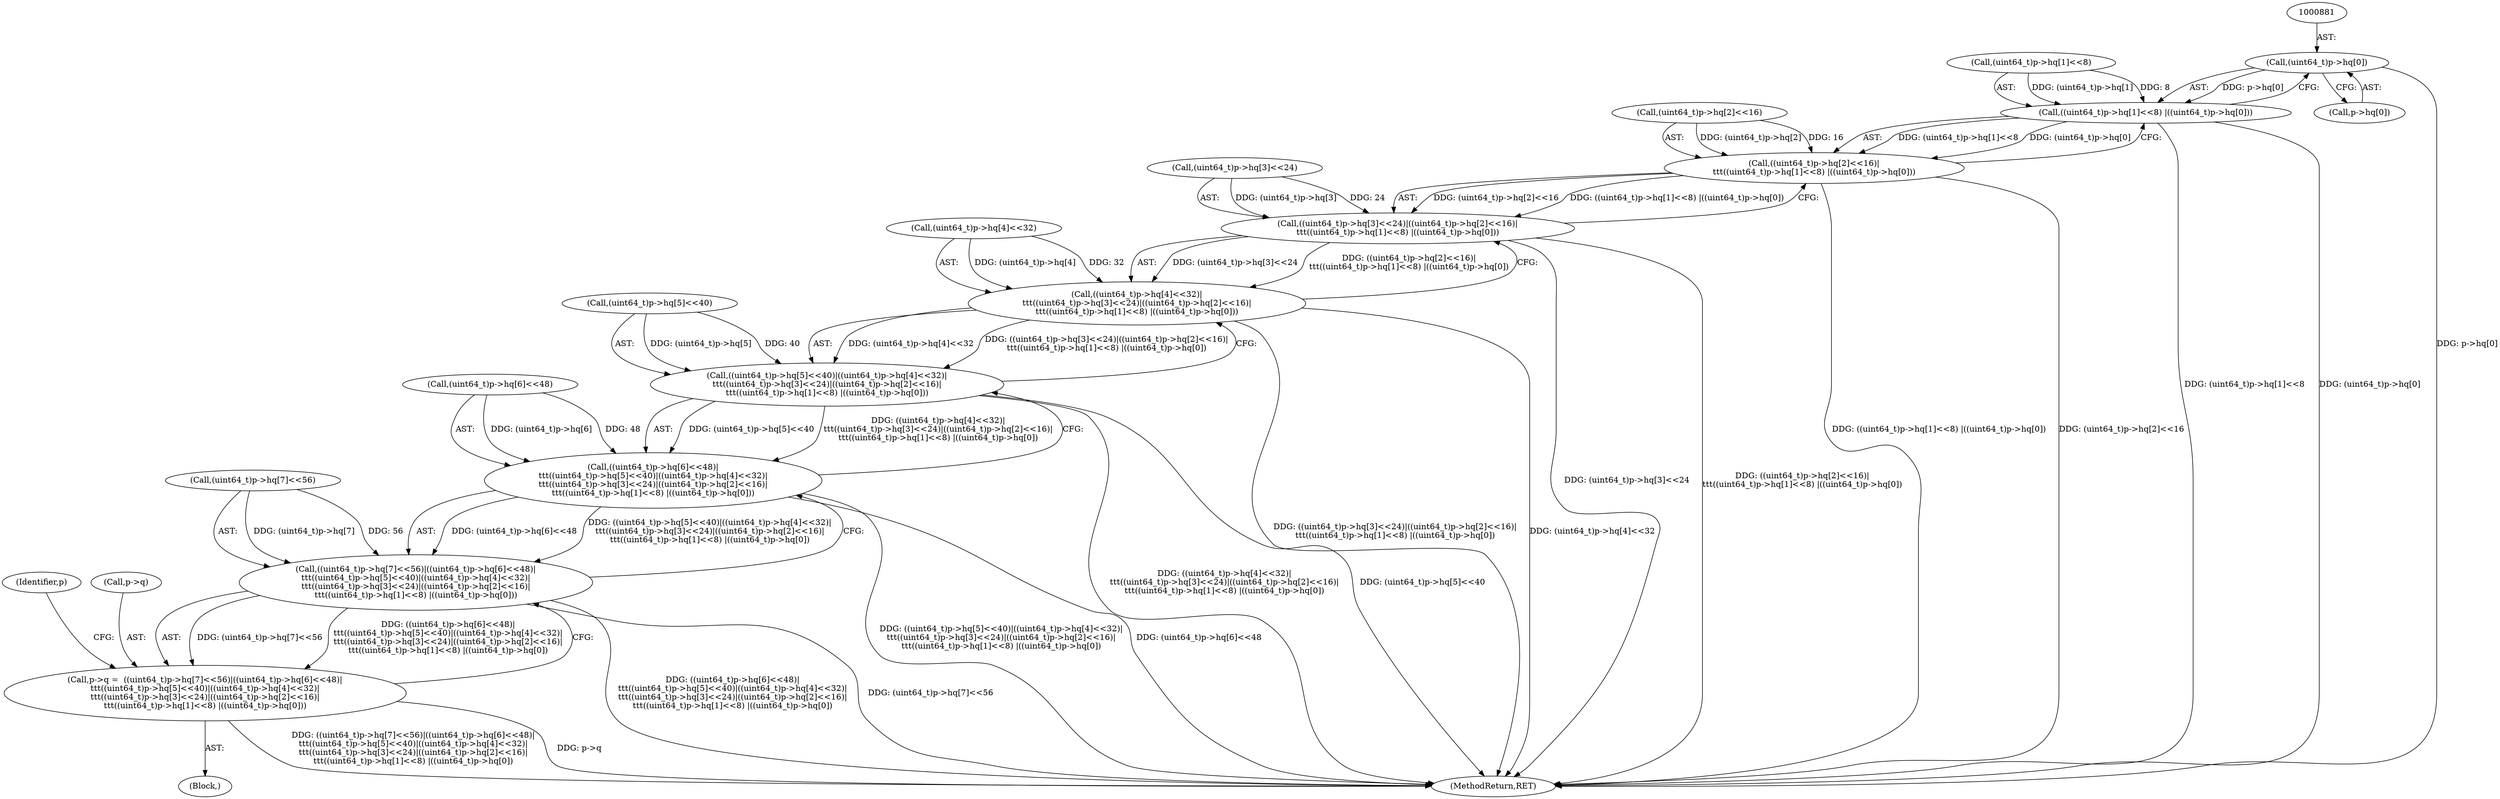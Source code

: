 digraph "0_file_59e63838913eee47f5c120a6c53d4565af638158@pointer" {
"1000880" [label="(Call,(uint64_t)p->hq[0])"];
"1000870" [label="(Call,((uint64_t)p->hq[1]<<8) |((uint64_t)p->hq[0]))"];
"1000860" [label="(Call,((uint64_t)p->hq[2]<<16)|\n\t\t\t((uint64_t)p->hq[1]<<8) |((uint64_t)p->hq[0]))"];
"1000850" [label="(Call,((uint64_t)p->hq[3]<<24)|((uint64_t)p->hq[2]<<16)|\n\t\t\t((uint64_t)p->hq[1]<<8) |((uint64_t)p->hq[0]))"];
"1000840" [label="(Call,((uint64_t)p->hq[4]<<32)|\n\t\t\t((uint64_t)p->hq[3]<<24)|((uint64_t)p->hq[2]<<16)|\n\t\t\t((uint64_t)p->hq[1]<<8) |((uint64_t)p->hq[0]))"];
"1000830" [label="(Call,((uint64_t)p->hq[5]<<40)|((uint64_t)p->hq[4]<<32)|\n\t\t\t((uint64_t)p->hq[3]<<24)|((uint64_t)p->hq[2]<<16)|\n\t\t\t((uint64_t)p->hq[1]<<8) |((uint64_t)p->hq[0]))"];
"1000820" [label="(Call,((uint64_t)p->hq[6]<<48)|\n\t\t\t((uint64_t)p->hq[5]<<40)|((uint64_t)p->hq[4]<<32)|\n\t\t\t((uint64_t)p->hq[3]<<24)|((uint64_t)p->hq[2]<<16)|\n\t\t\t((uint64_t)p->hq[1]<<8) |((uint64_t)p->hq[0]))"];
"1000810" [label="(Call,((uint64_t)p->hq[7]<<56)|((uint64_t)p->hq[6]<<48)|\n\t\t\t((uint64_t)p->hq[5]<<40)|((uint64_t)p->hq[4]<<32)|\n\t\t\t((uint64_t)p->hq[3]<<24)|((uint64_t)p->hq[2]<<16)|\n\t\t\t((uint64_t)p->hq[1]<<8) |((uint64_t)p->hq[0]))"];
"1000806" [label="(Call,p->q =  ((uint64_t)p->hq[7]<<56)|((uint64_t)p->hq[6]<<48)|\n\t\t\t((uint64_t)p->hq[5]<<40)|((uint64_t)p->hq[4]<<32)|\n\t\t\t((uint64_t)p->hq[3]<<24)|((uint64_t)p->hq[2]<<16)|\n\t\t\t((uint64_t)p->hq[1]<<8) |((uint64_t)p->hq[0]))"];
"1000820" [label="(Call,((uint64_t)p->hq[6]<<48)|\n\t\t\t((uint64_t)p->hq[5]<<40)|((uint64_t)p->hq[4]<<32)|\n\t\t\t((uint64_t)p->hq[3]<<24)|((uint64_t)p->hq[2]<<16)|\n\t\t\t((uint64_t)p->hq[1]<<8) |((uint64_t)p->hq[0]))"];
"1000851" [label="(Call,(uint64_t)p->hq[3]<<24)"];
"1000841" [label="(Call,(uint64_t)p->hq[4]<<32)"];
"1000821" [label="(Call,(uint64_t)p->hq[6]<<48)"];
"1000850" [label="(Call,((uint64_t)p->hq[3]<<24)|((uint64_t)p->hq[2]<<16)|\n\t\t\t((uint64_t)p->hq[1]<<8) |((uint64_t)p->hq[0]))"];
"1000870" [label="(Call,((uint64_t)p->hq[1]<<8) |((uint64_t)p->hq[0]))"];
"1000880" [label="(Call,(uint64_t)p->hq[0])"];
"1000811" [label="(Call,(uint64_t)p->hq[7]<<56)"];
"1000830" [label="(Call,((uint64_t)p->hq[5]<<40)|((uint64_t)p->hq[4]<<32)|\n\t\t\t((uint64_t)p->hq[3]<<24)|((uint64_t)p->hq[2]<<16)|\n\t\t\t((uint64_t)p->hq[1]<<8) |((uint64_t)p->hq[0]))"];
"1000831" [label="(Call,(uint64_t)p->hq[5]<<40)"];
"1000861" [label="(Call,(uint64_t)p->hq[2]<<16)"];
"1000888" [label="(Identifier,p)"];
"1000882" [label="(Call,p->hq[0])"];
"1000807" [label="(Call,p->q)"];
"1000810" [label="(Call,((uint64_t)p->hq[7]<<56)|((uint64_t)p->hq[6]<<48)|\n\t\t\t((uint64_t)p->hq[5]<<40)|((uint64_t)p->hq[4]<<32)|\n\t\t\t((uint64_t)p->hq[3]<<24)|((uint64_t)p->hq[2]<<16)|\n\t\t\t((uint64_t)p->hq[1]<<8) |((uint64_t)p->hq[0]))"];
"1000871" [label="(Call,(uint64_t)p->hq[1]<<8)"];
"1000909" [label="(MethodReturn,RET)"];
"1000860" [label="(Call,((uint64_t)p->hq[2]<<16)|\n\t\t\t((uint64_t)p->hq[1]<<8) |((uint64_t)p->hq[0]))"];
"1000840" [label="(Call,((uint64_t)p->hq[4]<<32)|\n\t\t\t((uint64_t)p->hq[3]<<24)|((uint64_t)p->hq[2]<<16)|\n\t\t\t((uint64_t)p->hq[1]<<8) |((uint64_t)p->hq[0]))"];
"1000124" [label="(Block,)"];
"1000806" [label="(Call,p->q =  ((uint64_t)p->hq[7]<<56)|((uint64_t)p->hq[6]<<48)|\n\t\t\t((uint64_t)p->hq[5]<<40)|((uint64_t)p->hq[4]<<32)|\n\t\t\t((uint64_t)p->hq[3]<<24)|((uint64_t)p->hq[2]<<16)|\n\t\t\t((uint64_t)p->hq[1]<<8) |((uint64_t)p->hq[0]))"];
"1000880" -> "1000870"  [label="AST: "];
"1000880" -> "1000882"  [label="CFG: "];
"1000881" -> "1000880"  [label="AST: "];
"1000882" -> "1000880"  [label="AST: "];
"1000870" -> "1000880"  [label="CFG: "];
"1000880" -> "1000909"  [label="DDG: p->hq[0]"];
"1000880" -> "1000870"  [label="DDG: p->hq[0]"];
"1000870" -> "1000860"  [label="AST: "];
"1000871" -> "1000870"  [label="AST: "];
"1000860" -> "1000870"  [label="CFG: "];
"1000870" -> "1000909"  [label="DDG: (uint64_t)p->hq[1]<<8"];
"1000870" -> "1000909"  [label="DDG: (uint64_t)p->hq[0]"];
"1000870" -> "1000860"  [label="DDG: (uint64_t)p->hq[1]<<8"];
"1000870" -> "1000860"  [label="DDG: (uint64_t)p->hq[0]"];
"1000871" -> "1000870"  [label="DDG: (uint64_t)p->hq[1]"];
"1000871" -> "1000870"  [label="DDG: 8"];
"1000860" -> "1000850"  [label="AST: "];
"1000861" -> "1000860"  [label="AST: "];
"1000850" -> "1000860"  [label="CFG: "];
"1000860" -> "1000909"  [label="DDG: ((uint64_t)p->hq[1]<<8) |((uint64_t)p->hq[0])"];
"1000860" -> "1000909"  [label="DDG: (uint64_t)p->hq[2]<<16"];
"1000860" -> "1000850"  [label="DDG: (uint64_t)p->hq[2]<<16"];
"1000860" -> "1000850"  [label="DDG: ((uint64_t)p->hq[1]<<8) |((uint64_t)p->hq[0])"];
"1000861" -> "1000860"  [label="DDG: (uint64_t)p->hq[2]"];
"1000861" -> "1000860"  [label="DDG: 16"];
"1000850" -> "1000840"  [label="AST: "];
"1000851" -> "1000850"  [label="AST: "];
"1000840" -> "1000850"  [label="CFG: "];
"1000850" -> "1000909"  [label="DDG: (uint64_t)p->hq[3]<<24"];
"1000850" -> "1000909"  [label="DDG: ((uint64_t)p->hq[2]<<16)|\n\t\t\t((uint64_t)p->hq[1]<<8) |((uint64_t)p->hq[0])"];
"1000850" -> "1000840"  [label="DDG: (uint64_t)p->hq[3]<<24"];
"1000850" -> "1000840"  [label="DDG: ((uint64_t)p->hq[2]<<16)|\n\t\t\t((uint64_t)p->hq[1]<<8) |((uint64_t)p->hq[0])"];
"1000851" -> "1000850"  [label="DDG: (uint64_t)p->hq[3]"];
"1000851" -> "1000850"  [label="DDG: 24"];
"1000840" -> "1000830"  [label="AST: "];
"1000841" -> "1000840"  [label="AST: "];
"1000830" -> "1000840"  [label="CFG: "];
"1000840" -> "1000909"  [label="DDG: ((uint64_t)p->hq[3]<<24)|((uint64_t)p->hq[2]<<16)|\n\t\t\t((uint64_t)p->hq[1]<<8) |((uint64_t)p->hq[0])"];
"1000840" -> "1000909"  [label="DDG: (uint64_t)p->hq[4]<<32"];
"1000840" -> "1000830"  [label="DDG: (uint64_t)p->hq[4]<<32"];
"1000840" -> "1000830"  [label="DDG: ((uint64_t)p->hq[3]<<24)|((uint64_t)p->hq[2]<<16)|\n\t\t\t((uint64_t)p->hq[1]<<8) |((uint64_t)p->hq[0])"];
"1000841" -> "1000840"  [label="DDG: (uint64_t)p->hq[4]"];
"1000841" -> "1000840"  [label="DDG: 32"];
"1000830" -> "1000820"  [label="AST: "];
"1000831" -> "1000830"  [label="AST: "];
"1000820" -> "1000830"  [label="CFG: "];
"1000830" -> "1000909"  [label="DDG: ((uint64_t)p->hq[4]<<32)|\n\t\t\t((uint64_t)p->hq[3]<<24)|((uint64_t)p->hq[2]<<16)|\n\t\t\t((uint64_t)p->hq[1]<<8) |((uint64_t)p->hq[0])"];
"1000830" -> "1000909"  [label="DDG: (uint64_t)p->hq[5]<<40"];
"1000830" -> "1000820"  [label="DDG: (uint64_t)p->hq[5]<<40"];
"1000830" -> "1000820"  [label="DDG: ((uint64_t)p->hq[4]<<32)|\n\t\t\t((uint64_t)p->hq[3]<<24)|((uint64_t)p->hq[2]<<16)|\n\t\t\t((uint64_t)p->hq[1]<<8) |((uint64_t)p->hq[0])"];
"1000831" -> "1000830"  [label="DDG: (uint64_t)p->hq[5]"];
"1000831" -> "1000830"  [label="DDG: 40"];
"1000820" -> "1000810"  [label="AST: "];
"1000821" -> "1000820"  [label="AST: "];
"1000810" -> "1000820"  [label="CFG: "];
"1000820" -> "1000909"  [label="DDG: ((uint64_t)p->hq[5]<<40)|((uint64_t)p->hq[4]<<32)|\n\t\t\t((uint64_t)p->hq[3]<<24)|((uint64_t)p->hq[2]<<16)|\n\t\t\t((uint64_t)p->hq[1]<<8) |((uint64_t)p->hq[0])"];
"1000820" -> "1000909"  [label="DDG: (uint64_t)p->hq[6]<<48"];
"1000820" -> "1000810"  [label="DDG: (uint64_t)p->hq[6]<<48"];
"1000820" -> "1000810"  [label="DDG: ((uint64_t)p->hq[5]<<40)|((uint64_t)p->hq[4]<<32)|\n\t\t\t((uint64_t)p->hq[3]<<24)|((uint64_t)p->hq[2]<<16)|\n\t\t\t((uint64_t)p->hq[1]<<8) |((uint64_t)p->hq[0])"];
"1000821" -> "1000820"  [label="DDG: (uint64_t)p->hq[6]"];
"1000821" -> "1000820"  [label="DDG: 48"];
"1000810" -> "1000806"  [label="AST: "];
"1000811" -> "1000810"  [label="AST: "];
"1000806" -> "1000810"  [label="CFG: "];
"1000810" -> "1000909"  [label="DDG: ((uint64_t)p->hq[6]<<48)|\n\t\t\t((uint64_t)p->hq[5]<<40)|((uint64_t)p->hq[4]<<32)|\n\t\t\t((uint64_t)p->hq[3]<<24)|((uint64_t)p->hq[2]<<16)|\n\t\t\t((uint64_t)p->hq[1]<<8) |((uint64_t)p->hq[0])"];
"1000810" -> "1000909"  [label="DDG: (uint64_t)p->hq[7]<<56"];
"1000810" -> "1000806"  [label="DDG: (uint64_t)p->hq[7]<<56"];
"1000810" -> "1000806"  [label="DDG: ((uint64_t)p->hq[6]<<48)|\n\t\t\t((uint64_t)p->hq[5]<<40)|((uint64_t)p->hq[4]<<32)|\n\t\t\t((uint64_t)p->hq[3]<<24)|((uint64_t)p->hq[2]<<16)|\n\t\t\t((uint64_t)p->hq[1]<<8) |((uint64_t)p->hq[0])"];
"1000811" -> "1000810"  [label="DDG: (uint64_t)p->hq[7]"];
"1000811" -> "1000810"  [label="DDG: 56"];
"1000806" -> "1000124"  [label="AST: "];
"1000807" -> "1000806"  [label="AST: "];
"1000888" -> "1000806"  [label="CFG: "];
"1000806" -> "1000909"  [label="DDG: ((uint64_t)p->hq[7]<<56)|((uint64_t)p->hq[6]<<48)|\n\t\t\t((uint64_t)p->hq[5]<<40)|((uint64_t)p->hq[4]<<32)|\n\t\t\t((uint64_t)p->hq[3]<<24)|((uint64_t)p->hq[2]<<16)|\n\t\t\t((uint64_t)p->hq[1]<<8) |((uint64_t)p->hq[0])"];
"1000806" -> "1000909"  [label="DDG: p->q"];
}
